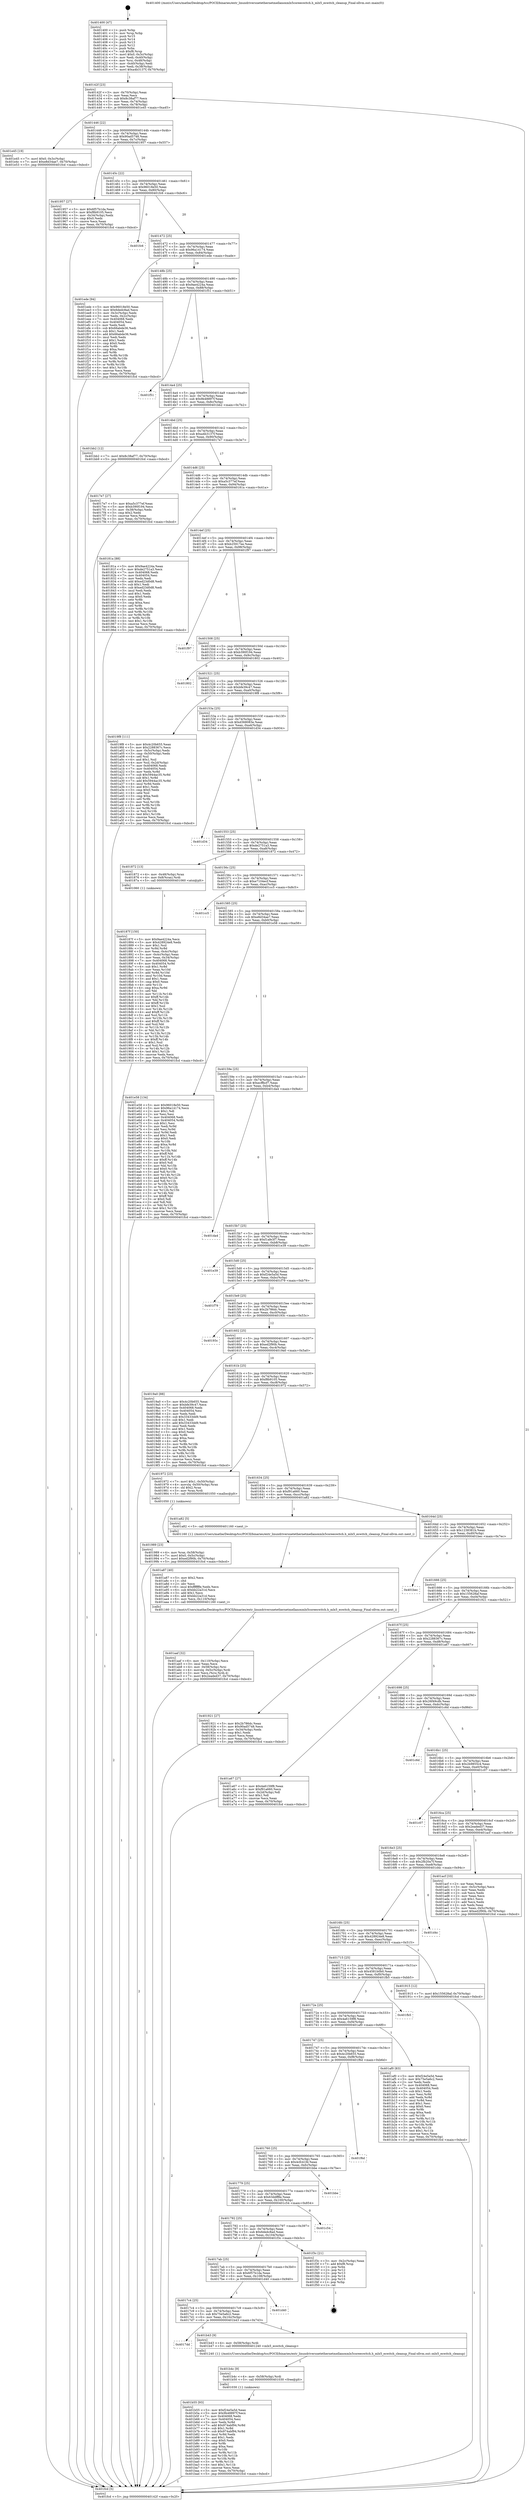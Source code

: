 digraph "0x401400" {
  label = "0x401400 (/mnt/c/Users/mathe/Desktop/tcc/POCII/binaries/extr_linuxdriversnetethernetmellanoxmlx5coreeswitch.h_mlx5_eswitch_cleanup_Final-ollvm.out::main(0))"
  labelloc = "t"
  node[shape=record]

  Entry [label="",width=0.3,height=0.3,shape=circle,fillcolor=black,style=filled]
  "0x40142f" [label="{
     0x40142f [23]\l
     | [instrs]\l
     &nbsp;&nbsp;0x40142f \<+3\>: mov -0x70(%rbp),%eax\l
     &nbsp;&nbsp;0x401432 \<+2\>: mov %eax,%ecx\l
     &nbsp;&nbsp;0x401434 \<+6\>: sub $0x8c38af77,%ecx\l
     &nbsp;&nbsp;0x40143a \<+3\>: mov %eax,-0x74(%rbp)\l
     &nbsp;&nbsp;0x40143d \<+3\>: mov %ecx,-0x78(%rbp)\l
     &nbsp;&nbsp;0x401440 \<+6\>: je 0000000000401e45 \<main+0xa45\>\l
  }"]
  "0x401e45" [label="{
     0x401e45 [19]\l
     | [instrs]\l
     &nbsp;&nbsp;0x401e45 \<+7\>: movl $0x0,-0x3c(%rbp)\l
     &nbsp;&nbsp;0x401e4c \<+7\>: movl $0xe8d34ae7,-0x70(%rbp)\l
     &nbsp;&nbsp;0x401e53 \<+5\>: jmp 0000000000401fcd \<main+0xbcd\>\l
  }"]
  "0x401446" [label="{
     0x401446 [22]\l
     | [instrs]\l
     &nbsp;&nbsp;0x401446 \<+5\>: jmp 000000000040144b \<main+0x4b\>\l
     &nbsp;&nbsp;0x40144b \<+3\>: mov -0x74(%rbp),%eax\l
     &nbsp;&nbsp;0x40144e \<+5\>: sub $0x90ad5748,%eax\l
     &nbsp;&nbsp;0x401453 \<+3\>: mov %eax,-0x7c(%rbp)\l
     &nbsp;&nbsp;0x401456 \<+6\>: je 0000000000401957 \<main+0x557\>\l
  }"]
  Exit [label="",width=0.3,height=0.3,shape=circle,fillcolor=black,style=filled,peripheries=2]
  "0x401957" [label="{
     0x401957 [27]\l
     | [instrs]\l
     &nbsp;&nbsp;0x401957 \<+5\>: mov $0x6f57b1da,%eax\l
     &nbsp;&nbsp;0x40195c \<+5\>: mov $0xf8b9105,%ecx\l
     &nbsp;&nbsp;0x401961 \<+3\>: mov -0x34(%rbp),%edx\l
     &nbsp;&nbsp;0x401964 \<+3\>: cmp $0x0,%edx\l
     &nbsp;&nbsp;0x401967 \<+3\>: cmove %ecx,%eax\l
     &nbsp;&nbsp;0x40196a \<+3\>: mov %eax,-0x70(%rbp)\l
     &nbsp;&nbsp;0x40196d \<+5\>: jmp 0000000000401fcd \<main+0xbcd\>\l
  }"]
  "0x40145c" [label="{
     0x40145c [22]\l
     | [instrs]\l
     &nbsp;&nbsp;0x40145c \<+5\>: jmp 0000000000401461 \<main+0x61\>\l
     &nbsp;&nbsp;0x401461 \<+3\>: mov -0x74(%rbp),%eax\l
     &nbsp;&nbsp;0x401464 \<+5\>: sub $0x96018e50,%eax\l
     &nbsp;&nbsp;0x401469 \<+3\>: mov %eax,-0x80(%rbp)\l
     &nbsp;&nbsp;0x40146c \<+6\>: je 0000000000401fc6 \<main+0xbc6\>\l
  }"]
  "0x401b55" [label="{
     0x401b55 [93]\l
     | [instrs]\l
     &nbsp;&nbsp;0x401b55 \<+5\>: mov $0xf24e5a5d,%eax\l
     &nbsp;&nbsp;0x401b5a \<+5\>: mov $0x9b48897f,%ecx\l
     &nbsp;&nbsp;0x401b5f \<+7\>: mov 0x404068,%edx\l
     &nbsp;&nbsp;0x401b66 \<+7\>: mov 0x404054,%esi\l
     &nbsp;&nbsp;0x401b6d \<+3\>: mov %edx,%r8d\l
     &nbsp;&nbsp;0x401b70 \<+7\>: add $0x974abf94,%r8d\l
     &nbsp;&nbsp;0x401b77 \<+4\>: sub $0x1,%r8d\l
     &nbsp;&nbsp;0x401b7b \<+7\>: sub $0x974abf94,%r8d\l
     &nbsp;&nbsp;0x401b82 \<+4\>: imul %r8d,%edx\l
     &nbsp;&nbsp;0x401b86 \<+3\>: and $0x1,%edx\l
     &nbsp;&nbsp;0x401b89 \<+3\>: cmp $0x0,%edx\l
     &nbsp;&nbsp;0x401b8c \<+4\>: sete %r9b\l
     &nbsp;&nbsp;0x401b90 \<+3\>: cmp $0xa,%esi\l
     &nbsp;&nbsp;0x401b93 \<+4\>: setl %r10b\l
     &nbsp;&nbsp;0x401b97 \<+3\>: mov %r9b,%r11b\l
     &nbsp;&nbsp;0x401b9a \<+3\>: and %r10b,%r11b\l
     &nbsp;&nbsp;0x401b9d \<+3\>: xor %r10b,%r9b\l
     &nbsp;&nbsp;0x401ba0 \<+3\>: or %r9b,%r11b\l
     &nbsp;&nbsp;0x401ba3 \<+4\>: test $0x1,%r11b\l
     &nbsp;&nbsp;0x401ba7 \<+3\>: cmovne %ecx,%eax\l
     &nbsp;&nbsp;0x401baa \<+3\>: mov %eax,-0x70(%rbp)\l
     &nbsp;&nbsp;0x401bad \<+5\>: jmp 0000000000401fcd \<main+0xbcd\>\l
  }"]
  "0x401fc6" [label="{
     0x401fc6\l
  }", style=dashed]
  "0x401472" [label="{
     0x401472 [25]\l
     | [instrs]\l
     &nbsp;&nbsp;0x401472 \<+5\>: jmp 0000000000401477 \<main+0x77\>\l
     &nbsp;&nbsp;0x401477 \<+3\>: mov -0x74(%rbp),%eax\l
     &nbsp;&nbsp;0x40147a \<+5\>: sub $0x96a14174,%eax\l
     &nbsp;&nbsp;0x40147f \<+6\>: mov %eax,-0x84(%rbp)\l
     &nbsp;&nbsp;0x401485 \<+6\>: je 0000000000401ede \<main+0xade\>\l
  }"]
  "0x401b4c" [label="{
     0x401b4c [9]\l
     | [instrs]\l
     &nbsp;&nbsp;0x401b4c \<+4\>: mov -0x58(%rbp),%rdi\l
     &nbsp;&nbsp;0x401b50 \<+5\>: call 0000000000401030 \<free@plt\>\l
     | [calls]\l
     &nbsp;&nbsp;0x401030 \{1\} (unknown)\l
  }"]
  "0x401ede" [label="{
     0x401ede [94]\l
     | [instrs]\l
     &nbsp;&nbsp;0x401ede \<+5\>: mov $0x96018e50,%eax\l
     &nbsp;&nbsp;0x401ee3 \<+5\>: mov $0x6dedc8ad,%ecx\l
     &nbsp;&nbsp;0x401ee8 \<+3\>: mov -0x3c(%rbp),%edx\l
     &nbsp;&nbsp;0x401eeb \<+3\>: mov %edx,-0x2c(%rbp)\l
     &nbsp;&nbsp;0x401eee \<+7\>: mov 0x404068,%edx\l
     &nbsp;&nbsp;0x401ef5 \<+7\>: mov 0x404054,%esi\l
     &nbsp;&nbsp;0x401efc \<+2\>: mov %edx,%edi\l
     &nbsp;&nbsp;0x401efe \<+6\>: sub $0x66abde36,%edi\l
     &nbsp;&nbsp;0x401f04 \<+3\>: sub $0x1,%edi\l
     &nbsp;&nbsp;0x401f07 \<+6\>: add $0x66abde36,%edi\l
     &nbsp;&nbsp;0x401f0d \<+3\>: imul %edi,%edx\l
     &nbsp;&nbsp;0x401f10 \<+3\>: and $0x1,%edx\l
     &nbsp;&nbsp;0x401f13 \<+3\>: cmp $0x0,%edx\l
     &nbsp;&nbsp;0x401f16 \<+4\>: sete %r8b\l
     &nbsp;&nbsp;0x401f1a \<+3\>: cmp $0xa,%esi\l
     &nbsp;&nbsp;0x401f1d \<+4\>: setl %r9b\l
     &nbsp;&nbsp;0x401f21 \<+3\>: mov %r8b,%r10b\l
     &nbsp;&nbsp;0x401f24 \<+3\>: and %r9b,%r10b\l
     &nbsp;&nbsp;0x401f27 \<+3\>: xor %r9b,%r8b\l
     &nbsp;&nbsp;0x401f2a \<+3\>: or %r8b,%r10b\l
     &nbsp;&nbsp;0x401f2d \<+4\>: test $0x1,%r10b\l
     &nbsp;&nbsp;0x401f31 \<+3\>: cmovne %ecx,%eax\l
     &nbsp;&nbsp;0x401f34 \<+3\>: mov %eax,-0x70(%rbp)\l
     &nbsp;&nbsp;0x401f37 \<+5\>: jmp 0000000000401fcd \<main+0xbcd\>\l
  }"]
  "0x40148b" [label="{
     0x40148b [25]\l
     | [instrs]\l
     &nbsp;&nbsp;0x40148b \<+5\>: jmp 0000000000401490 \<main+0x90\>\l
     &nbsp;&nbsp;0x401490 \<+3\>: mov -0x74(%rbp),%eax\l
     &nbsp;&nbsp;0x401493 \<+5\>: sub $0x9ae4224a,%eax\l
     &nbsp;&nbsp;0x401498 \<+6\>: mov %eax,-0x88(%rbp)\l
     &nbsp;&nbsp;0x40149e \<+6\>: je 0000000000401f51 \<main+0xb51\>\l
  }"]
  "0x4017dd" [label="{
     0x4017dd\l
  }", style=dashed]
  "0x401f51" [label="{
     0x401f51\l
  }", style=dashed]
  "0x4014a4" [label="{
     0x4014a4 [25]\l
     | [instrs]\l
     &nbsp;&nbsp;0x4014a4 \<+5\>: jmp 00000000004014a9 \<main+0xa9\>\l
     &nbsp;&nbsp;0x4014a9 \<+3\>: mov -0x74(%rbp),%eax\l
     &nbsp;&nbsp;0x4014ac \<+5\>: sub $0x9b48897f,%eax\l
     &nbsp;&nbsp;0x4014b1 \<+6\>: mov %eax,-0x8c(%rbp)\l
     &nbsp;&nbsp;0x4014b7 \<+6\>: je 0000000000401bb2 \<main+0x7b2\>\l
  }"]
  "0x401b43" [label="{
     0x401b43 [9]\l
     | [instrs]\l
     &nbsp;&nbsp;0x401b43 \<+4\>: mov -0x58(%rbp),%rdi\l
     &nbsp;&nbsp;0x401b47 \<+5\>: call 0000000000401240 \<mlx5_eswitch_cleanup\>\l
     | [calls]\l
     &nbsp;&nbsp;0x401240 \{1\} (/mnt/c/Users/mathe/Desktop/tcc/POCII/binaries/extr_linuxdriversnetethernetmellanoxmlx5coreeswitch.h_mlx5_eswitch_cleanup_Final-ollvm.out::mlx5_eswitch_cleanup)\l
  }"]
  "0x401bb2" [label="{
     0x401bb2 [12]\l
     | [instrs]\l
     &nbsp;&nbsp;0x401bb2 \<+7\>: movl $0x8c38af77,-0x70(%rbp)\l
     &nbsp;&nbsp;0x401bb9 \<+5\>: jmp 0000000000401fcd \<main+0xbcd\>\l
  }"]
  "0x4014bd" [label="{
     0x4014bd [25]\l
     | [instrs]\l
     &nbsp;&nbsp;0x4014bd \<+5\>: jmp 00000000004014c2 \<main+0xc2\>\l
     &nbsp;&nbsp;0x4014c2 \<+3\>: mov -0x74(%rbp),%eax\l
     &nbsp;&nbsp;0x4014c5 \<+5\>: sub $0xa4b3137f,%eax\l
     &nbsp;&nbsp;0x4014ca \<+6\>: mov %eax,-0x90(%rbp)\l
     &nbsp;&nbsp;0x4014d0 \<+6\>: je 00000000004017e7 \<main+0x3e7\>\l
  }"]
  "0x4017c4" [label="{
     0x4017c4 [25]\l
     | [instrs]\l
     &nbsp;&nbsp;0x4017c4 \<+5\>: jmp 00000000004017c9 \<main+0x3c9\>\l
     &nbsp;&nbsp;0x4017c9 \<+3\>: mov -0x74(%rbp),%eax\l
     &nbsp;&nbsp;0x4017cc \<+5\>: sub $0x75e5a6c2,%eax\l
     &nbsp;&nbsp;0x4017d1 \<+6\>: mov %eax,-0x10c(%rbp)\l
     &nbsp;&nbsp;0x4017d7 \<+6\>: je 0000000000401b43 \<main+0x743\>\l
  }"]
  "0x4017e7" [label="{
     0x4017e7 [27]\l
     | [instrs]\l
     &nbsp;&nbsp;0x4017e7 \<+5\>: mov $0xa5c377ef,%eax\l
     &nbsp;&nbsp;0x4017ec \<+5\>: mov $0xb390f194,%ecx\l
     &nbsp;&nbsp;0x4017f1 \<+3\>: mov -0x38(%rbp),%edx\l
     &nbsp;&nbsp;0x4017f4 \<+3\>: cmp $0x2,%edx\l
     &nbsp;&nbsp;0x4017f7 \<+3\>: cmovne %ecx,%eax\l
     &nbsp;&nbsp;0x4017fa \<+3\>: mov %eax,-0x70(%rbp)\l
     &nbsp;&nbsp;0x4017fd \<+5\>: jmp 0000000000401fcd \<main+0xbcd\>\l
  }"]
  "0x4014d6" [label="{
     0x4014d6 [25]\l
     | [instrs]\l
     &nbsp;&nbsp;0x4014d6 \<+5\>: jmp 00000000004014db \<main+0xdb\>\l
     &nbsp;&nbsp;0x4014db \<+3\>: mov -0x74(%rbp),%eax\l
     &nbsp;&nbsp;0x4014de \<+5\>: sub $0xa5c377ef,%eax\l
     &nbsp;&nbsp;0x4014e3 \<+6\>: mov %eax,-0x94(%rbp)\l
     &nbsp;&nbsp;0x4014e9 \<+6\>: je 000000000040181a \<main+0x41a\>\l
  }"]
  "0x401fcd" [label="{
     0x401fcd [5]\l
     | [instrs]\l
     &nbsp;&nbsp;0x401fcd \<+5\>: jmp 000000000040142f \<main+0x2f\>\l
  }"]
  "0x401400" [label="{
     0x401400 [47]\l
     | [instrs]\l
     &nbsp;&nbsp;0x401400 \<+1\>: push %rbp\l
     &nbsp;&nbsp;0x401401 \<+3\>: mov %rsp,%rbp\l
     &nbsp;&nbsp;0x401404 \<+2\>: push %r15\l
     &nbsp;&nbsp;0x401406 \<+2\>: push %r14\l
     &nbsp;&nbsp;0x401408 \<+2\>: push %r13\l
     &nbsp;&nbsp;0x40140a \<+2\>: push %r12\l
     &nbsp;&nbsp;0x40140c \<+1\>: push %rbx\l
     &nbsp;&nbsp;0x40140d \<+7\>: sub $0xf8,%rsp\l
     &nbsp;&nbsp;0x401414 \<+7\>: movl $0x0,-0x3c(%rbp)\l
     &nbsp;&nbsp;0x40141b \<+3\>: mov %edi,-0x40(%rbp)\l
     &nbsp;&nbsp;0x40141e \<+4\>: mov %rsi,-0x48(%rbp)\l
     &nbsp;&nbsp;0x401422 \<+3\>: mov -0x40(%rbp),%edi\l
     &nbsp;&nbsp;0x401425 \<+3\>: mov %edi,-0x38(%rbp)\l
     &nbsp;&nbsp;0x401428 \<+7\>: movl $0xa4b3137f,-0x70(%rbp)\l
  }"]
  "0x401d40" [label="{
     0x401d40\l
  }", style=dashed]
  "0x40181a" [label="{
     0x40181a [88]\l
     | [instrs]\l
     &nbsp;&nbsp;0x40181a \<+5\>: mov $0x9ae4224a,%eax\l
     &nbsp;&nbsp;0x40181f \<+5\>: mov $0xde2751a3,%ecx\l
     &nbsp;&nbsp;0x401824 \<+7\>: mov 0x404068,%edx\l
     &nbsp;&nbsp;0x40182b \<+7\>: mov 0x404054,%esi\l
     &nbsp;&nbsp;0x401832 \<+2\>: mov %edx,%edi\l
     &nbsp;&nbsp;0x401834 \<+6\>: add $0xed23d0d8,%edi\l
     &nbsp;&nbsp;0x40183a \<+3\>: sub $0x1,%edi\l
     &nbsp;&nbsp;0x40183d \<+6\>: sub $0xed23d0d8,%edi\l
     &nbsp;&nbsp;0x401843 \<+3\>: imul %edi,%edx\l
     &nbsp;&nbsp;0x401846 \<+3\>: and $0x1,%edx\l
     &nbsp;&nbsp;0x401849 \<+3\>: cmp $0x0,%edx\l
     &nbsp;&nbsp;0x40184c \<+4\>: sete %r8b\l
     &nbsp;&nbsp;0x401850 \<+3\>: cmp $0xa,%esi\l
     &nbsp;&nbsp;0x401853 \<+4\>: setl %r9b\l
     &nbsp;&nbsp;0x401857 \<+3\>: mov %r8b,%r10b\l
     &nbsp;&nbsp;0x40185a \<+3\>: and %r9b,%r10b\l
     &nbsp;&nbsp;0x40185d \<+3\>: xor %r9b,%r8b\l
     &nbsp;&nbsp;0x401860 \<+3\>: or %r8b,%r10b\l
     &nbsp;&nbsp;0x401863 \<+4\>: test $0x1,%r10b\l
     &nbsp;&nbsp;0x401867 \<+3\>: cmovne %ecx,%eax\l
     &nbsp;&nbsp;0x40186a \<+3\>: mov %eax,-0x70(%rbp)\l
     &nbsp;&nbsp;0x40186d \<+5\>: jmp 0000000000401fcd \<main+0xbcd\>\l
  }"]
  "0x4014ef" [label="{
     0x4014ef [25]\l
     | [instrs]\l
     &nbsp;&nbsp;0x4014ef \<+5\>: jmp 00000000004014f4 \<main+0xf4\>\l
     &nbsp;&nbsp;0x4014f4 \<+3\>: mov -0x74(%rbp),%eax\l
     &nbsp;&nbsp;0x4014f7 \<+5\>: sub $0xb25917ee,%eax\l
     &nbsp;&nbsp;0x4014fc \<+6\>: mov %eax,-0x98(%rbp)\l
     &nbsp;&nbsp;0x401502 \<+6\>: je 0000000000401f97 \<main+0xb97\>\l
  }"]
  "0x4017ab" [label="{
     0x4017ab [25]\l
     | [instrs]\l
     &nbsp;&nbsp;0x4017ab \<+5\>: jmp 00000000004017b0 \<main+0x3b0\>\l
     &nbsp;&nbsp;0x4017b0 \<+3\>: mov -0x74(%rbp),%eax\l
     &nbsp;&nbsp;0x4017b3 \<+5\>: sub $0x6f57b1da,%eax\l
     &nbsp;&nbsp;0x4017b8 \<+6\>: mov %eax,-0x108(%rbp)\l
     &nbsp;&nbsp;0x4017be \<+6\>: je 0000000000401d40 \<main+0x940\>\l
  }"]
  "0x401f97" [label="{
     0x401f97\l
  }", style=dashed]
  "0x401508" [label="{
     0x401508 [25]\l
     | [instrs]\l
     &nbsp;&nbsp;0x401508 \<+5\>: jmp 000000000040150d \<main+0x10d\>\l
     &nbsp;&nbsp;0x40150d \<+3\>: mov -0x74(%rbp),%eax\l
     &nbsp;&nbsp;0x401510 \<+5\>: sub $0xb390f194,%eax\l
     &nbsp;&nbsp;0x401515 \<+6\>: mov %eax,-0x9c(%rbp)\l
     &nbsp;&nbsp;0x40151b \<+6\>: je 0000000000401802 \<main+0x402\>\l
  }"]
  "0x401f3c" [label="{
     0x401f3c [21]\l
     | [instrs]\l
     &nbsp;&nbsp;0x401f3c \<+3\>: mov -0x2c(%rbp),%eax\l
     &nbsp;&nbsp;0x401f3f \<+7\>: add $0xf8,%rsp\l
     &nbsp;&nbsp;0x401f46 \<+1\>: pop %rbx\l
     &nbsp;&nbsp;0x401f47 \<+2\>: pop %r12\l
     &nbsp;&nbsp;0x401f49 \<+2\>: pop %r13\l
     &nbsp;&nbsp;0x401f4b \<+2\>: pop %r14\l
     &nbsp;&nbsp;0x401f4d \<+2\>: pop %r15\l
     &nbsp;&nbsp;0x401f4f \<+1\>: pop %rbp\l
     &nbsp;&nbsp;0x401f50 \<+1\>: ret\l
  }"]
  "0x401802" [label="{
     0x401802\l
  }", style=dashed]
  "0x401521" [label="{
     0x401521 [25]\l
     | [instrs]\l
     &nbsp;&nbsp;0x401521 \<+5\>: jmp 0000000000401526 \<main+0x126\>\l
     &nbsp;&nbsp;0x401526 \<+3\>: mov -0x74(%rbp),%eax\l
     &nbsp;&nbsp;0x401529 \<+5\>: sub $0xbfe39c47,%eax\l
     &nbsp;&nbsp;0x40152e \<+6\>: mov %eax,-0xa0(%rbp)\l
     &nbsp;&nbsp;0x401534 \<+6\>: je 00000000004019f8 \<main+0x5f8\>\l
  }"]
  "0x401792" [label="{
     0x401792 [25]\l
     | [instrs]\l
     &nbsp;&nbsp;0x401792 \<+5\>: jmp 0000000000401797 \<main+0x397\>\l
     &nbsp;&nbsp;0x401797 \<+3\>: mov -0x74(%rbp),%eax\l
     &nbsp;&nbsp;0x40179a \<+5\>: sub $0x6dedc8ad,%eax\l
     &nbsp;&nbsp;0x40179f \<+6\>: mov %eax,-0x104(%rbp)\l
     &nbsp;&nbsp;0x4017a5 \<+6\>: je 0000000000401f3c \<main+0xb3c\>\l
  }"]
  "0x4019f8" [label="{
     0x4019f8 [111]\l
     | [instrs]\l
     &nbsp;&nbsp;0x4019f8 \<+5\>: mov $0x4c20b655,%eax\l
     &nbsp;&nbsp;0x4019fd \<+5\>: mov $0x2288367c,%ecx\l
     &nbsp;&nbsp;0x401a02 \<+3\>: mov -0x5c(%rbp),%edx\l
     &nbsp;&nbsp;0x401a05 \<+3\>: cmp -0x50(%rbp),%edx\l
     &nbsp;&nbsp;0x401a08 \<+4\>: setl %sil\l
     &nbsp;&nbsp;0x401a0c \<+4\>: and $0x1,%sil\l
     &nbsp;&nbsp;0x401a10 \<+4\>: mov %sil,-0x2d(%rbp)\l
     &nbsp;&nbsp;0x401a14 \<+7\>: mov 0x404068,%edx\l
     &nbsp;&nbsp;0x401a1b \<+7\>: mov 0x404054,%edi\l
     &nbsp;&nbsp;0x401a22 \<+3\>: mov %edx,%r8d\l
     &nbsp;&nbsp;0x401a25 \<+7\>: sub $0x5944ac35,%r8d\l
     &nbsp;&nbsp;0x401a2c \<+4\>: sub $0x1,%r8d\l
     &nbsp;&nbsp;0x401a30 \<+7\>: add $0x5944ac35,%r8d\l
     &nbsp;&nbsp;0x401a37 \<+4\>: imul %r8d,%edx\l
     &nbsp;&nbsp;0x401a3b \<+3\>: and $0x1,%edx\l
     &nbsp;&nbsp;0x401a3e \<+3\>: cmp $0x0,%edx\l
     &nbsp;&nbsp;0x401a41 \<+4\>: sete %sil\l
     &nbsp;&nbsp;0x401a45 \<+3\>: cmp $0xa,%edi\l
     &nbsp;&nbsp;0x401a48 \<+4\>: setl %r9b\l
     &nbsp;&nbsp;0x401a4c \<+3\>: mov %sil,%r10b\l
     &nbsp;&nbsp;0x401a4f \<+3\>: and %r9b,%r10b\l
     &nbsp;&nbsp;0x401a52 \<+3\>: xor %r9b,%sil\l
     &nbsp;&nbsp;0x401a55 \<+3\>: or %sil,%r10b\l
     &nbsp;&nbsp;0x401a58 \<+4\>: test $0x1,%r10b\l
     &nbsp;&nbsp;0x401a5c \<+3\>: cmovne %ecx,%eax\l
     &nbsp;&nbsp;0x401a5f \<+3\>: mov %eax,-0x70(%rbp)\l
     &nbsp;&nbsp;0x401a62 \<+5\>: jmp 0000000000401fcd \<main+0xbcd\>\l
  }"]
  "0x40153a" [label="{
     0x40153a [25]\l
     | [instrs]\l
     &nbsp;&nbsp;0x40153a \<+5\>: jmp 000000000040153f \<main+0x13f\>\l
     &nbsp;&nbsp;0x40153f \<+3\>: mov -0x74(%rbp),%eax\l
     &nbsp;&nbsp;0x401542 \<+5\>: sub $0xd368083e,%eax\l
     &nbsp;&nbsp;0x401547 \<+6\>: mov %eax,-0xa4(%rbp)\l
     &nbsp;&nbsp;0x40154d \<+6\>: je 0000000000401d34 \<main+0x934\>\l
  }"]
  "0x401c54" [label="{
     0x401c54\l
  }", style=dashed]
  "0x401d34" [label="{
     0x401d34\l
  }", style=dashed]
  "0x401553" [label="{
     0x401553 [25]\l
     | [instrs]\l
     &nbsp;&nbsp;0x401553 \<+5\>: jmp 0000000000401558 \<main+0x158\>\l
     &nbsp;&nbsp;0x401558 \<+3\>: mov -0x74(%rbp),%eax\l
     &nbsp;&nbsp;0x40155b \<+5\>: sub $0xde2751a3,%eax\l
     &nbsp;&nbsp;0x401560 \<+6\>: mov %eax,-0xa8(%rbp)\l
     &nbsp;&nbsp;0x401566 \<+6\>: je 0000000000401872 \<main+0x472\>\l
  }"]
  "0x401779" [label="{
     0x401779 [25]\l
     | [instrs]\l
     &nbsp;&nbsp;0x401779 \<+5\>: jmp 000000000040177e \<main+0x37e\>\l
     &nbsp;&nbsp;0x40177e \<+3\>: mov -0x74(%rbp),%eax\l
     &nbsp;&nbsp;0x401781 \<+5\>: sub $0x63ddff8e,%eax\l
     &nbsp;&nbsp;0x401786 \<+6\>: mov %eax,-0x100(%rbp)\l
     &nbsp;&nbsp;0x40178c \<+6\>: je 0000000000401c54 \<main+0x854\>\l
  }"]
  "0x401872" [label="{
     0x401872 [13]\l
     | [instrs]\l
     &nbsp;&nbsp;0x401872 \<+4\>: mov -0x48(%rbp),%rax\l
     &nbsp;&nbsp;0x401876 \<+4\>: mov 0x8(%rax),%rdi\l
     &nbsp;&nbsp;0x40187a \<+5\>: call 0000000000401060 \<atoi@plt\>\l
     | [calls]\l
     &nbsp;&nbsp;0x401060 \{1\} (unknown)\l
  }"]
  "0x40156c" [label="{
     0x40156c [25]\l
     | [instrs]\l
     &nbsp;&nbsp;0x40156c \<+5\>: jmp 0000000000401571 \<main+0x171\>\l
     &nbsp;&nbsp;0x401571 \<+3\>: mov -0x74(%rbp),%eax\l
     &nbsp;&nbsp;0x401574 \<+5\>: sub $0xe7104ecf,%eax\l
     &nbsp;&nbsp;0x401579 \<+6\>: mov %eax,-0xac(%rbp)\l
     &nbsp;&nbsp;0x40157f \<+6\>: je 0000000000401cc5 \<main+0x8c5\>\l
  }"]
  "0x40187f" [label="{
     0x40187f [150]\l
     | [instrs]\l
     &nbsp;&nbsp;0x40187f \<+5\>: mov $0x9ae4224a,%ecx\l
     &nbsp;&nbsp;0x401884 \<+5\>: mov $0x428924e8,%edx\l
     &nbsp;&nbsp;0x401889 \<+3\>: mov $0x1,%sil\l
     &nbsp;&nbsp;0x40188c \<+3\>: xor %r8d,%r8d\l
     &nbsp;&nbsp;0x40188f \<+3\>: mov %eax,-0x4c(%rbp)\l
     &nbsp;&nbsp;0x401892 \<+3\>: mov -0x4c(%rbp),%eax\l
     &nbsp;&nbsp;0x401895 \<+3\>: mov %eax,-0x34(%rbp)\l
     &nbsp;&nbsp;0x401898 \<+7\>: mov 0x404068,%eax\l
     &nbsp;&nbsp;0x40189f \<+8\>: mov 0x404054,%r9d\l
     &nbsp;&nbsp;0x4018a7 \<+4\>: sub $0x1,%r8d\l
     &nbsp;&nbsp;0x4018ab \<+3\>: mov %eax,%r10d\l
     &nbsp;&nbsp;0x4018ae \<+3\>: add %r8d,%r10d\l
     &nbsp;&nbsp;0x4018b1 \<+4\>: imul %r10d,%eax\l
     &nbsp;&nbsp;0x4018b5 \<+3\>: and $0x1,%eax\l
     &nbsp;&nbsp;0x4018b8 \<+3\>: cmp $0x0,%eax\l
     &nbsp;&nbsp;0x4018bb \<+4\>: sete %r11b\l
     &nbsp;&nbsp;0x4018bf \<+4\>: cmp $0xa,%r9d\l
     &nbsp;&nbsp;0x4018c3 \<+3\>: setl %bl\l
     &nbsp;&nbsp;0x4018c6 \<+3\>: mov %r11b,%r14b\l
     &nbsp;&nbsp;0x4018c9 \<+4\>: xor $0xff,%r14b\l
     &nbsp;&nbsp;0x4018cd \<+3\>: mov %bl,%r15b\l
     &nbsp;&nbsp;0x4018d0 \<+4\>: xor $0xff,%r15b\l
     &nbsp;&nbsp;0x4018d4 \<+4\>: xor $0x1,%sil\l
     &nbsp;&nbsp;0x4018d8 \<+3\>: mov %r14b,%r12b\l
     &nbsp;&nbsp;0x4018db \<+4\>: and $0xff,%r12b\l
     &nbsp;&nbsp;0x4018df \<+3\>: and %sil,%r11b\l
     &nbsp;&nbsp;0x4018e2 \<+3\>: mov %r15b,%r13b\l
     &nbsp;&nbsp;0x4018e5 \<+4\>: and $0xff,%r13b\l
     &nbsp;&nbsp;0x4018e9 \<+3\>: and %sil,%bl\l
     &nbsp;&nbsp;0x4018ec \<+3\>: or %r11b,%r12b\l
     &nbsp;&nbsp;0x4018ef \<+3\>: or %bl,%r13b\l
     &nbsp;&nbsp;0x4018f2 \<+3\>: xor %r13b,%r12b\l
     &nbsp;&nbsp;0x4018f5 \<+3\>: or %r15b,%r14b\l
     &nbsp;&nbsp;0x4018f8 \<+4\>: xor $0xff,%r14b\l
     &nbsp;&nbsp;0x4018fc \<+4\>: or $0x1,%sil\l
     &nbsp;&nbsp;0x401900 \<+3\>: and %sil,%r14b\l
     &nbsp;&nbsp;0x401903 \<+3\>: or %r14b,%r12b\l
     &nbsp;&nbsp;0x401906 \<+4\>: test $0x1,%r12b\l
     &nbsp;&nbsp;0x40190a \<+3\>: cmovne %edx,%ecx\l
     &nbsp;&nbsp;0x40190d \<+3\>: mov %ecx,-0x70(%rbp)\l
     &nbsp;&nbsp;0x401910 \<+5\>: jmp 0000000000401fcd \<main+0xbcd\>\l
  }"]
  "0x401bbe" [label="{
     0x401bbe\l
  }", style=dashed]
  "0x401cc5" [label="{
     0x401cc5\l
  }", style=dashed]
  "0x401585" [label="{
     0x401585 [25]\l
     | [instrs]\l
     &nbsp;&nbsp;0x401585 \<+5\>: jmp 000000000040158a \<main+0x18a\>\l
     &nbsp;&nbsp;0x40158a \<+3\>: mov -0x74(%rbp),%eax\l
     &nbsp;&nbsp;0x40158d \<+5\>: sub $0xe8d34ae7,%eax\l
     &nbsp;&nbsp;0x401592 \<+6\>: mov %eax,-0xb0(%rbp)\l
     &nbsp;&nbsp;0x401598 \<+6\>: je 0000000000401e58 \<main+0xa58\>\l
  }"]
  "0x401760" [label="{
     0x401760 [25]\l
     | [instrs]\l
     &nbsp;&nbsp;0x401760 \<+5\>: jmp 0000000000401765 \<main+0x365\>\l
     &nbsp;&nbsp;0x401765 \<+3\>: mov -0x74(%rbp),%eax\l
     &nbsp;&nbsp;0x401768 \<+5\>: sub $0x4cfc41fd,%eax\l
     &nbsp;&nbsp;0x40176d \<+6\>: mov %eax,-0xfc(%rbp)\l
     &nbsp;&nbsp;0x401773 \<+6\>: je 0000000000401bbe \<main+0x7be\>\l
  }"]
  "0x401e58" [label="{
     0x401e58 [134]\l
     | [instrs]\l
     &nbsp;&nbsp;0x401e58 \<+5\>: mov $0x96018e50,%eax\l
     &nbsp;&nbsp;0x401e5d \<+5\>: mov $0x96a14174,%ecx\l
     &nbsp;&nbsp;0x401e62 \<+2\>: mov $0x1,%dl\l
     &nbsp;&nbsp;0x401e64 \<+2\>: xor %esi,%esi\l
     &nbsp;&nbsp;0x401e66 \<+7\>: mov 0x404068,%edi\l
     &nbsp;&nbsp;0x401e6d \<+8\>: mov 0x404054,%r8d\l
     &nbsp;&nbsp;0x401e75 \<+3\>: sub $0x1,%esi\l
     &nbsp;&nbsp;0x401e78 \<+3\>: mov %edi,%r9d\l
     &nbsp;&nbsp;0x401e7b \<+3\>: add %esi,%r9d\l
     &nbsp;&nbsp;0x401e7e \<+4\>: imul %r9d,%edi\l
     &nbsp;&nbsp;0x401e82 \<+3\>: and $0x1,%edi\l
     &nbsp;&nbsp;0x401e85 \<+3\>: cmp $0x0,%edi\l
     &nbsp;&nbsp;0x401e88 \<+4\>: sete %r10b\l
     &nbsp;&nbsp;0x401e8c \<+4\>: cmp $0xa,%r8d\l
     &nbsp;&nbsp;0x401e90 \<+4\>: setl %r11b\l
     &nbsp;&nbsp;0x401e94 \<+3\>: mov %r10b,%bl\l
     &nbsp;&nbsp;0x401e97 \<+3\>: xor $0xff,%bl\l
     &nbsp;&nbsp;0x401e9a \<+3\>: mov %r11b,%r14b\l
     &nbsp;&nbsp;0x401e9d \<+4\>: xor $0xff,%r14b\l
     &nbsp;&nbsp;0x401ea1 \<+3\>: xor $0x0,%dl\l
     &nbsp;&nbsp;0x401ea4 \<+3\>: mov %bl,%r15b\l
     &nbsp;&nbsp;0x401ea7 \<+4\>: and $0x0,%r15b\l
     &nbsp;&nbsp;0x401eab \<+3\>: and %dl,%r10b\l
     &nbsp;&nbsp;0x401eae \<+3\>: mov %r14b,%r12b\l
     &nbsp;&nbsp;0x401eb1 \<+4\>: and $0x0,%r12b\l
     &nbsp;&nbsp;0x401eb5 \<+3\>: and %dl,%r11b\l
     &nbsp;&nbsp;0x401eb8 \<+3\>: or %r10b,%r15b\l
     &nbsp;&nbsp;0x401ebb \<+3\>: or %r11b,%r12b\l
     &nbsp;&nbsp;0x401ebe \<+3\>: xor %r12b,%r15b\l
     &nbsp;&nbsp;0x401ec1 \<+3\>: or %r14b,%bl\l
     &nbsp;&nbsp;0x401ec4 \<+3\>: xor $0xff,%bl\l
     &nbsp;&nbsp;0x401ec7 \<+3\>: or $0x0,%dl\l
     &nbsp;&nbsp;0x401eca \<+2\>: and %dl,%bl\l
     &nbsp;&nbsp;0x401ecc \<+3\>: or %bl,%r15b\l
     &nbsp;&nbsp;0x401ecf \<+4\>: test $0x1,%r15b\l
     &nbsp;&nbsp;0x401ed3 \<+3\>: cmovne %ecx,%eax\l
     &nbsp;&nbsp;0x401ed6 \<+3\>: mov %eax,-0x70(%rbp)\l
     &nbsp;&nbsp;0x401ed9 \<+5\>: jmp 0000000000401fcd \<main+0xbcd\>\l
  }"]
  "0x40159e" [label="{
     0x40159e [25]\l
     | [instrs]\l
     &nbsp;&nbsp;0x40159e \<+5\>: jmp 00000000004015a3 \<main+0x1a3\>\l
     &nbsp;&nbsp;0x4015a3 \<+3\>: mov -0x74(%rbp),%eax\l
     &nbsp;&nbsp;0x4015a6 \<+5\>: sub $0xecffbcf7,%eax\l
     &nbsp;&nbsp;0x4015ab \<+6\>: mov %eax,-0xb4(%rbp)\l
     &nbsp;&nbsp;0x4015b1 \<+6\>: je 0000000000401da4 \<main+0x9a4\>\l
  }"]
  "0x401f6d" [label="{
     0x401f6d\l
  }", style=dashed]
  "0x401da4" [label="{
     0x401da4\l
  }", style=dashed]
  "0x4015b7" [label="{
     0x4015b7 [25]\l
     | [instrs]\l
     &nbsp;&nbsp;0x4015b7 \<+5\>: jmp 00000000004015bc \<main+0x1bc\>\l
     &nbsp;&nbsp;0x4015bc \<+3\>: mov -0x74(%rbp),%eax\l
     &nbsp;&nbsp;0x4015bf \<+5\>: sub $0xf1afe3f7,%eax\l
     &nbsp;&nbsp;0x4015c4 \<+6\>: mov %eax,-0xb8(%rbp)\l
     &nbsp;&nbsp;0x4015ca \<+6\>: je 0000000000401e39 \<main+0xa39\>\l
  }"]
  "0x401747" [label="{
     0x401747 [25]\l
     | [instrs]\l
     &nbsp;&nbsp;0x401747 \<+5\>: jmp 000000000040174c \<main+0x34c\>\l
     &nbsp;&nbsp;0x40174c \<+3\>: mov -0x74(%rbp),%eax\l
     &nbsp;&nbsp;0x40174f \<+5\>: sub $0x4c20b655,%eax\l
     &nbsp;&nbsp;0x401754 \<+6\>: mov %eax,-0xf8(%rbp)\l
     &nbsp;&nbsp;0x40175a \<+6\>: je 0000000000401f6d \<main+0xb6d\>\l
  }"]
  "0x401e39" [label="{
     0x401e39\l
  }", style=dashed]
  "0x4015d0" [label="{
     0x4015d0 [25]\l
     | [instrs]\l
     &nbsp;&nbsp;0x4015d0 \<+5\>: jmp 00000000004015d5 \<main+0x1d5\>\l
     &nbsp;&nbsp;0x4015d5 \<+3\>: mov -0x74(%rbp),%eax\l
     &nbsp;&nbsp;0x4015d8 \<+5\>: sub $0xf24e5a5d,%eax\l
     &nbsp;&nbsp;0x4015dd \<+6\>: mov %eax,-0xbc(%rbp)\l
     &nbsp;&nbsp;0x4015e3 \<+6\>: je 0000000000401f79 \<main+0xb79\>\l
  }"]
  "0x401af0" [label="{
     0x401af0 [83]\l
     | [instrs]\l
     &nbsp;&nbsp;0x401af0 \<+5\>: mov $0xf24e5a5d,%eax\l
     &nbsp;&nbsp;0x401af5 \<+5\>: mov $0x75e5a6c2,%ecx\l
     &nbsp;&nbsp;0x401afa \<+2\>: xor %edx,%edx\l
     &nbsp;&nbsp;0x401afc \<+7\>: mov 0x404068,%esi\l
     &nbsp;&nbsp;0x401b03 \<+7\>: mov 0x404054,%edi\l
     &nbsp;&nbsp;0x401b0a \<+3\>: sub $0x1,%edx\l
     &nbsp;&nbsp;0x401b0d \<+3\>: mov %esi,%r8d\l
     &nbsp;&nbsp;0x401b10 \<+3\>: add %edx,%r8d\l
     &nbsp;&nbsp;0x401b13 \<+4\>: imul %r8d,%esi\l
     &nbsp;&nbsp;0x401b17 \<+3\>: and $0x1,%esi\l
     &nbsp;&nbsp;0x401b1a \<+3\>: cmp $0x0,%esi\l
     &nbsp;&nbsp;0x401b1d \<+4\>: sete %r9b\l
     &nbsp;&nbsp;0x401b21 \<+3\>: cmp $0xa,%edi\l
     &nbsp;&nbsp;0x401b24 \<+4\>: setl %r10b\l
     &nbsp;&nbsp;0x401b28 \<+3\>: mov %r9b,%r11b\l
     &nbsp;&nbsp;0x401b2b \<+3\>: and %r10b,%r11b\l
     &nbsp;&nbsp;0x401b2e \<+3\>: xor %r10b,%r9b\l
     &nbsp;&nbsp;0x401b31 \<+3\>: or %r9b,%r11b\l
     &nbsp;&nbsp;0x401b34 \<+4\>: test $0x1,%r11b\l
     &nbsp;&nbsp;0x401b38 \<+3\>: cmovne %ecx,%eax\l
     &nbsp;&nbsp;0x401b3b \<+3\>: mov %eax,-0x70(%rbp)\l
     &nbsp;&nbsp;0x401b3e \<+5\>: jmp 0000000000401fcd \<main+0xbcd\>\l
  }"]
  "0x401f79" [label="{
     0x401f79\l
  }", style=dashed]
  "0x4015e9" [label="{
     0x4015e9 [25]\l
     | [instrs]\l
     &nbsp;&nbsp;0x4015e9 \<+5\>: jmp 00000000004015ee \<main+0x1ee\>\l
     &nbsp;&nbsp;0x4015ee \<+3\>: mov -0x74(%rbp),%eax\l
     &nbsp;&nbsp;0x4015f1 \<+5\>: sub $0x2b786dc,%eax\l
     &nbsp;&nbsp;0x4015f6 \<+6\>: mov %eax,-0xc0(%rbp)\l
     &nbsp;&nbsp;0x4015fc \<+6\>: je 000000000040193c \<main+0x53c\>\l
  }"]
  "0x40172e" [label="{
     0x40172e [25]\l
     | [instrs]\l
     &nbsp;&nbsp;0x40172e \<+5\>: jmp 0000000000401733 \<main+0x333\>\l
     &nbsp;&nbsp;0x401733 \<+3\>: mov -0x74(%rbp),%eax\l
     &nbsp;&nbsp;0x401736 \<+5\>: sub $0x4a6159f8,%eax\l
     &nbsp;&nbsp;0x40173b \<+6\>: mov %eax,-0xf4(%rbp)\l
     &nbsp;&nbsp;0x401741 \<+6\>: je 0000000000401af0 \<main+0x6f0\>\l
  }"]
  "0x40193c" [label="{
     0x40193c\l
  }", style=dashed]
  "0x401602" [label="{
     0x401602 [25]\l
     | [instrs]\l
     &nbsp;&nbsp;0x401602 \<+5\>: jmp 0000000000401607 \<main+0x207\>\l
     &nbsp;&nbsp;0x401607 \<+3\>: mov -0x74(%rbp),%eax\l
     &nbsp;&nbsp;0x40160a \<+5\>: sub $0xed2f90b,%eax\l
     &nbsp;&nbsp;0x40160f \<+6\>: mov %eax,-0xc4(%rbp)\l
     &nbsp;&nbsp;0x401615 \<+6\>: je 00000000004019a0 \<main+0x5a0\>\l
  }"]
  "0x401fb5" [label="{
     0x401fb5\l
  }", style=dashed]
  "0x4019a0" [label="{
     0x4019a0 [88]\l
     | [instrs]\l
     &nbsp;&nbsp;0x4019a0 \<+5\>: mov $0x4c20b655,%eax\l
     &nbsp;&nbsp;0x4019a5 \<+5\>: mov $0xbfe39c47,%ecx\l
     &nbsp;&nbsp;0x4019aa \<+7\>: mov 0x404068,%edx\l
     &nbsp;&nbsp;0x4019b1 \<+7\>: mov 0x404054,%esi\l
     &nbsp;&nbsp;0x4019b8 \<+2\>: mov %edx,%edi\l
     &nbsp;&nbsp;0x4019ba \<+6\>: sub $0x33433dd9,%edi\l
     &nbsp;&nbsp;0x4019c0 \<+3\>: sub $0x1,%edi\l
     &nbsp;&nbsp;0x4019c3 \<+6\>: add $0x33433dd9,%edi\l
     &nbsp;&nbsp;0x4019c9 \<+3\>: imul %edi,%edx\l
     &nbsp;&nbsp;0x4019cc \<+3\>: and $0x1,%edx\l
     &nbsp;&nbsp;0x4019cf \<+3\>: cmp $0x0,%edx\l
     &nbsp;&nbsp;0x4019d2 \<+4\>: sete %r8b\l
     &nbsp;&nbsp;0x4019d6 \<+3\>: cmp $0xa,%esi\l
     &nbsp;&nbsp;0x4019d9 \<+4\>: setl %r9b\l
     &nbsp;&nbsp;0x4019dd \<+3\>: mov %r8b,%r10b\l
     &nbsp;&nbsp;0x4019e0 \<+3\>: and %r9b,%r10b\l
     &nbsp;&nbsp;0x4019e3 \<+3\>: xor %r9b,%r8b\l
     &nbsp;&nbsp;0x4019e6 \<+3\>: or %r8b,%r10b\l
     &nbsp;&nbsp;0x4019e9 \<+4\>: test $0x1,%r10b\l
     &nbsp;&nbsp;0x4019ed \<+3\>: cmovne %ecx,%eax\l
     &nbsp;&nbsp;0x4019f0 \<+3\>: mov %eax,-0x70(%rbp)\l
     &nbsp;&nbsp;0x4019f3 \<+5\>: jmp 0000000000401fcd \<main+0xbcd\>\l
  }"]
  "0x40161b" [label="{
     0x40161b [25]\l
     | [instrs]\l
     &nbsp;&nbsp;0x40161b \<+5\>: jmp 0000000000401620 \<main+0x220\>\l
     &nbsp;&nbsp;0x401620 \<+3\>: mov -0x74(%rbp),%eax\l
     &nbsp;&nbsp;0x401623 \<+5\>: sub $0xf8b9105,%eax\l
     &nbsp;&nbsp;0x401628 \<+6\>: mov %eax,-0xc8(%rbp)\l
     &nbsp;&nbsp;0x40162e \<+6\>: je 0000000000401972 \<main+0x572\>\l
  }"]
  "0x401aaf" [label="{
     0x401aaf [32]\l
     | [instrs]\l
     &nbsp;&nbsp;0x401aaf \<+6\>: mov -0x110(%rbp),%ecx\l
     &nbsp;&nbsp;0x401ab5 \<+3\>: imul %eax,%ecx\l
     &nbsp;&nbsp;0x401ab8 \<+4\>: mov -0x58(%rbp),%rsi\l
     &nbsp;&nbsp;0x401abc \<+4\>: movslq -0x5c(%rbp),%rdi\l
     &nbsp;&nbsp;0x401ac0 \<+3\>: mov %ecx,(%rsi,%rdi,4)\l
     &nbsp;&nbsp;0x401ac3 \<+7\>: movl $0x2eaded37,-0x70(%rbp)\l
     &nbsp;&nbsp;0x401aca \<+5\>: jmp 0000000000401fcd \<main+0xbcd\>\l
  }"]
  "0x401972" [label="{
     0x401972 [23]\l
     | [instrs]\l
     &nbsp;&nbsp;0x401972 \<+7\>: movl $0x1,-0x50(%rbp)\l
     &nbsp;&nbsp;0x401979 \<+4\>: movslq -0x50(%rbp),%rax\l
     &nbsp;&nbsp;0x40197d \<+4\>: shl $0x2,%rax\l
     &nbsp;&nbsp;0x401981 \<+3\>: mov %rax,%rdi\l
     &nbsp;&nbsp;0x401984 \<+5\>: call 0000000000401050 \<malloc@plt\>\l
     | [calls]\l
     &nbsp;&nbsp;0x401050 \{1\} (unknown)\l
  }"]
  "0x401634" [label="{
     0x401634 [25]\l
     | [instrs]\l
     &nbsp;&nbsp;0x401634 \<+5\>: jmp 0000000000401639 \<main+0x239\>\l
     &nbsp;&nbsp;0x401639 \<+3\>: mov -0x74(%rbp),%eax\l
     &nbsp;&nbsp;0x40163c \<+5\>: sub $0xf91a660,%eax\l
     &nbsp;&nbsp;0x401641 \<+6\>: mov %eax,-0xcc(%rbp)\l
     &nbsp;&nbsp;0x401647 \<+6\>: je 0000000000401a82 \<main+0x682\>\l
  }"]
  "0x401a87" [label="{
     0x401a87 [40]\l
     | [instrs]\l
     &nbsp;&nbsp;0x401a87 \<+5\>: mov $0x2,%ecx\l
     &nbsp;&nbsp;0x401a8c \<+1\>: cltd\l
     &nbsp;&nbsp;0x401a8d \<+2\>: idiv %ecx\l
     &nbsp;&nbsp;0x401a8f \<+6\>: imul $0xfffffffe,%edx,%ecx\l
     &nbsp;&nbsp;0x401a95 \<+6\>: sub $0xbb22a31d,%ecx\l
     &nbsp;&nbsp;0x401a9b \<+3\>: add $0x1,%ecx\l
     &nbsp;&nbsp;0x401a9e \<+6\>: add $0xbb22a31d,%ecx\l
     &nbsp;&nbsp;0x401aa4 \<+6\>: mov %ecx,-0x110(%rbp)\l
     &nbsp;&nbsp;0x401aaa \<+5\>: call 0000000000401160 \<next_i\>\l
     | [calls]\l
     &nbsp;&nbsp;0x401160 \{1\} (/mnt/c/Users/mathe/Desktop/tcc/POCII/binaries/extr_linuxdriversnetethernetmellanoxmlx5coreeswitch.h_mlx5_eswitch_cleanup_Final-ollvm.out::next_i)\l
  }"]
  "0x401a82" [label="{
     0x401a82 [5]\l
     | [instrs]\l
     &nbsp;&nbsp;0x401a82 \<+5\>: call 0000000000401160 \<next_i\>\l
     | [calls]\l
     &nbsp;&nbsp;0x401160 \{1\} (/mnt/c/Users/mathe/Desktop/tcc/POCII/binaries/extr_linuxdriversnetethernetmellanoxmlx5coreeswitch.h_mlx5_eswitch_cleanup_Final-ollvm.out::next_i)\l
  }"]
  "0x40164d" [label="{
     0x40164d [25]\l
     | [instrs]\l
     &nbsp;&nbsp;0x40164d \<+5\>: jmp 0000000000401652 \<main+0x252\>\l
     &nbsp;&nbsp;0x401652 \<+3\>: mov -0x74(%rbp),%eax\l
     &nbsp;&nbsp;0x401655 \<+5\>: sub $0x1238381b,%eax\l
     &nbsp;&nbsp;0x40165a \<+6\>: mov %eax,-0xd0(%rbp)\l
     &nbsp;&nbsp;0x401660 \<+6\>: je 0000000000401bec \<main+0x7ec\>\l
  }"]
  "0x401989" [label="{
     0x401989 [23]\l
     | [instrs]\l
     &nbsp;&nbsp;0x401989 \<+4\>: mov %rax,-0x58(%rbp)\l
     &nbsp;&nbsp;0x40198d \<+7\>: movl $0x0,-0x5c(%rbp)\l
     &nbsp;&nbsp;0x401994 \<+7\>: movl $0xed2f90b,-0x70(%rbp)\l
     &nbsp;&nbsp;0x40199b \<+5\>: jmp 0000000000401fcd \<main+0xbcd\>\l
  }"]
  "0x401bec" [label="{
     0x401bec\l
  }", style=dashed]
  "0x401666" [label="{
     0x401666 [25]\l
     | [instrs]\l
     &nbsp;&nbsp;0x401666 \<+5\>: jmp 000000000040166b \<main+0x26b\>\l
     &nbsp;&nbsp;0x40166b \<+3\>: mov -0x74(%rbp),%eax\l
     &nbsp;&nbsp;0x40166e \<+5\>: sub $0x155628af,%eax\l
     &nbsp;&nbsp;0x401673 \<+6\>: mov %eax,-0xd4(%rbp)\l
     &nbsp;&nbsp;0x401679 \<+6\>: je 0000000000401921 \<main+0x521\>\l
  }"]
  "0x401715" [label="{
     0x401715 [25]\l
     | [instrs]\l
     &nbsp;&nbsp;0x401715 \<+5\>: jmp 000000000040171a \<main+0x31a\>\l
     &nbsp;&nbsp;0x40171a \<+3\>: mov -0x74(%rbp),%eax\l
     &nbsp;&nbsp;0x40171d \<+5\>: sub $0x4581b0b0,%eax\l
     &nbsp;&nbsp;0x401722 \<+6\>: mov %eax,-0xf0(%rbp)\l
     &nbsp;&nbsp;0x401728 \<+6\>: je 0000000000401fb5 \<main+0xbb5\>\l
  }"]
  "0x401921" [label="{
     0x401921 [27]\l
     | [instrs]\l
     &nbsp;&nbsp;0x401921 \<+5\>: mov $0x2b786dc,%eax\l
     &nbsp;&nbsp;0x401926 \<+5\>: mov $0x90ad5748,%ecx\l
     &nbsp;&nbsp;0x40192b \<+3\>: mov -0x34(%rbp),%edx\l
     &nbsp;&nbsp;0x40192e \<+3\>: cmp $0x1,%edx\l
     &nbsp;&nbsp;0x401931 \<+3\>: cmovl %ecx,%eax\l
     &nbsp;&nbsp;0x401934 \<+3\>: mov %eax,-0x70(%rbp)\l
     &nbsp;&nbsp;0x401937 \<+5\>: jmp 0000000000401fcd \<main+0xbcd\>\l
  }"]
  "0x40167f" [label="{
     0x40167f [25]\l
     | [instrs]\l
     &nbsp;&nbsp;0x40167f \<+5\>: jmp 0000000000401684 \<main+0x284\>\l
     &nbsp;&nbsp;0x401684 \<+3\>: mov -0x74(%rbp),%eax\l
     &nbsp;&nbsp;0x401687 \<+5\>: sub $0x2288367c,%eax\l
     &nbsp;&nbsp;0x40168c \<+6\>: mov %eax,-0xd8(%rbp)\l
     &nbsp;&nbsp;0x401692 \<+6\>: je 0000000000401a67 \<main+0x667\>\l
  }"]
  "0x401915" [label="{
     0x401915 [12]\l
     | [instrs]\l
     &nbsp;&nbsp;0x401915 \<+7\>: movl $0x155628af,-0x70(%rbp)\l
     &nbsp;&nbsp;0x40191c \<+5\>: jmp 0000000000401fcd \<main+0xbcd\>\l
  }"]
  "0x401a67" [label="{
     0x401a67 [27]\l
     | [instrs]\l
     &nbsp;&nbsp;0x401a67 \<+5\>: mov $0x4a6159f8,%eax\l
     &nbsp;&nbsp;0x401a6c \<+5\>: mov $0xf91a660,%ecx\l
     &nbsp;&nbsp;0x401a71 \<+3\>: mov -0x2d(%rbp),%dl\l
     &nbsp;&nbsp;0x401a74 \<+3\>: test $0x1,%dl\l
     &nbsp;&nbsp;0x401a77 \<+3\>: cmovne %ecx,%eax\l
     &nbsp;&nbsp;0x401a7a \<+3\>: mov %eax,-0x70(%rbp)\l
     &nbsp;&nbsp;0x401a7d \<+5\>: jmp 0000000000401fcd \<main+0xbcd\>\l
  }"]
  "0x401698" [label="{
     0x401698 [25]\l
     | [instrs]\l
     &nbsp;&nbsp;0x401698 \<+5\>: jmp 000000000040169d \<main+0x29d\>\l
     &nbsp;&nbsp;0x40169d \<+3\>: mov -0x74(%rbp),%eax\l
     &nbsp;&nbsp;0x4016a0 \<+5\>: sub $0x26f49cdb,%eax\l
     &nbsp;&nbsp;0x4016a5 \<+6\>: mov %eax,-0xdc(%rbp)\l
     &nbsp;&nbsp;0x4016ab \<+6\>: je 0000000000401c6d \<main+0x86d\>\l
  }"]
  "0x4016fc" [label="{
     0x4016fc [25]\l
     | [instrs]\l
     &nbsp;&nbsp;0x4016fc \<+5\>: jmp 0000000000401701 \<main+0x301\>\l
     &nbsp;&nbsp;0x401701 \<+3\>: mov -0x74(%rbp),%eax\l
     &nbsp;&nbsp;0x401704 \<+5\>: sub $0x428924e8,%eax\l
     &nbsp;&nbsp;0x401709 \<+6\>: mov %eax,-0xec(%rbp)\l
     &nbsp;&nbsp;0x40170f \<+6\>: je 0000000000401915 \<main+0x515\>\l
  }"]
  "0x401c6d" [label="{
     0x401c6d\l
  }", style=dashed]
  "0x4016b1" [label="{
     0x4016b1 [25]\l
     | [instrs]\l
     &nbsp;&nbsp;0x4016b1 \<+5\>: jmp 00000000004016b6 \<main+0x2b6\>\l
     &nbsp;&nbsp;0x4016b6 \<+3\>: mov -0x74(%rbp),%eax\l
     &nbsp;&nbsp;0x4016b9 \<+5\>: sub $0x2b9855c4,%eax\l
     &nbsp;&nbsp;0x4016be \<+6\>: mov %eax,-0xe0(%rbp)\l
     &nbsp;&nbsp;0x4016c4 \<+6\>: je 0000000000401c07 \<main+0x807\>\l
  }"]
  "0x401d4c" [label="{
     0x401d4c\l
  }", style=dashed]
  "0x401c07" [label="{
     0x401c07\l
  }", style=dashed]
  "0x4016ca" [label="{
     0x4016ca [25]\l
     | [instrs]\l
     &nbsp;&nbsp;0x4016ca \<+5\>: jmp 00000000004016cf \<main+0x2cf\>\l
     &nbsp;&nbsp;0x4016cf \<+3\>: mov -0x74(%rbp),%eax\l
     &nbsp;&nbsp;0x4016d2 \<+5\>: sub $0x2eaded37,%eax\l
     &nbsp;&nbsp;0x4016d7 \<+6\>: mov %eax,-0xe4(%rbp)\l
     &nbsp;&nbsp;0x4016dd \<+6\>: je 0000000000401acf \<main+0x6cf\>\l
  }"]
  "0x4016e3" [label="{
     0x4016e3 [25]\l
     | [instrs]\l
     &nbsp;&nbsp;0x4016e3 \<+5\>: jmp 00000000004016e8 \<main+0x2e8\>\l
     &nbsp;&nbsp;0x4016e8 \<+3\>: mov -0x74(%rbp),%eax\l
     &nbsp;&nbsp;0x4016eb \<+5\>: sub $0x2fb20a7f,%eax\l
     &nbsp;&nbsp;0x4016f0 \<+6\>: mov %eax,-0xe8(%rbp)\l
     &nbsp;&nbsp;0x4016f6 \<+6\>: je 0000000000401d4c \<main+0x94c\>\l
  }"]
  "0x401acf" [label="{
     0x401acf [33]\l
     | [instrs]\l
     &nbsp;&nbsp;0x401acf \<+2\>: xor %eax,%eax\l
     &nbsp;&nbsp;0x401ad1 \<+3\>: mov -0x5c(%rbp),%ecx\l
     &nbsp;&nbsp;0x401ad4 \<+2\>: mov %eax,%edx\l
     &nbsp;&nbsp;0x401ad6 \<+2\>: sub %ecx,%edx\l
     &nbsp;&nbsp;0x401ad8 \<+2\>: mov %eax,%ecx\l
     &nbsp;&nbsp;0x401ada \<+3\>: sub $0x1,%ecx\l
     &nbsp;&nbsp;0x401add \<+2\>: add %ecx,%edx\l
     &nbsp;&nbsp;0x401adf \<+2\>: sub %edx,%eax\l
     &nbsp;&nbsp;0x401ae1 \<+3\>: mov %eax,-0x5c(%rbp)\l
     &nbsp;&nbsp;0x401ae4 \<+7\>: movl $0xed2f90b,-0x70(%rbp)\l
     &nbsp;&nbsp;0x401aeb \<+5\>: jmp 0000000000401fcd \<main+0xbcd\>\l
  }"]
  Entry -> "0x401400" [label=" 1"]
  "0x40142f" -> "0x401e45" [label=" 1"]
  "0x40142f" -> "0x401446" [label=" 21"]
  "0x401f3c" -> Exit [label=" 1"]
  "0x401446" -> "0x401957" [label=" 1"]
  "0x401446" -> "0x40145c" [label=" 20"]
  "0x401ede" -> "0x401fcd" [label=" 1"]
  "0x40145c" -> "0x401fc6" [label=" 0"]
  "0x40145c" -> "0x401472" [label=" 20"]
  "0x401e58" -> "0x401fcd" [label=" 1"]
  "0x401472" -> "0x401ede" [label=" 1"]
  "0x401472" -> "0x40148b" [label=" 19"]
  "0x401e45" -> "0x401fcd" [label=" 1"]
  "0x40148b" -> "0x401f51" [label=" 0"]
  "0x40148b" -> "0x4014a4" [label=" 19"]
  "0x401bb2" -> "0x401fcd" [label=" 1"]
  "0x4014a4" -> "0x401bb2" [label=" 1"]
  "0x4014a4" -> "0x4014bd" [label=" 18"]
  "0x401b55" -> "0x401fcd" [label=" 1"]
  "0x4014bd" -> "0x4017e7" [label=" 1"]
  "0x4014bd" -> "0x4014d6" [label=" 17"]
  "0x4017e7" -> "0x401fcd" [label=" 1"]
  "0x401400" -> "0x40142f" [label=" 1"]
  "0x401fcd" -> "0x40142f" [label=" 21"]
  "0x401b43" -> "0x401b4c" [label=" 1"]
  "0x4014d6" -> "0x40181a" [label=" 1"]
  "0x4014d6" -> "0x4014ef" [label=" 16"]
  "0x40181a" -> "0x401fcd" [label=" 1"]
  "0x4017c4" -> "0x4017dd" [label=" 0"]
  "0x4014ef" -> "0x401f97" [label=" 0"]
  "0x4014ef" -> "0x401508" [label=" 16"]
  "0x401b4c" -> "0x401b55" [label=" 1"]
  "0x401508" -> "0x401802" [label=" 0"]
  "0x401508" -> "0x401521" [label=" 16"]
  "0x4017ab" -> "0x4017c4" [label=" 1"]
  "0x401521" -> "0x4019f8" [label=" 2"]
  "0x401521" -> "0x40153a" [label=" 14"]
  "0x4017c4" -> "0x401b43" [label=" 1"]
  "0x40153a" -> "0x401d34" [label=" 0"]
  "0x40153a" -> "0x401553" [label=" 14"]
  "0x401792" -> "0x4017ab" [label=" 1"]
  "0x401553" -> "0x401872" [label=" 1"]
  "0x401553" -> "0x40156c" [label=" 13"]
  "0x401872" -> "0x40187f" [label=" 1"]
  "0x40187f" -> "0x401fcd" [label=" 1"]
  "0x4017ab" -> "0x401d40" [label=" 0"]
  "0x40156c" -> "0x401cc5" [label=" 0"]
  "0x40156c" -> "0x401585" [label=" 13"]
  "0x401779" -> "0x401792" [label=" 2"]
  "0x401585" -> "0x401e58" [label=" 1"]
  "0x401585" -> "0x40159e" [label=" 12"]
  "0x401792" -> "0x401f3c" [label=" 1"]
  "0x40159e" -> "0x401da4" [label=" 0"]
  "0x40159e" -> "0x4015b7" [label=" 12"]
  "0x401760" -> "0x401779" [label=" 2"]
  "0x4015b7" -> "0x401e39" [label=" 0"]
  "0x4015b7" -> "0x4015d0" [label=" 12"]
  "0x401779" -> "0x401c54" [label=" 0"]
  "0x4015d0" -> "0x401f79" [label=" 0"]
  "0x4015d0" -> "0x4015e9" [label=" 12"]
  "0x401747" -> "0x401760" [label=" 2"]
  "0x4015e9" -> "0x40193c" [label=" 0"]
  "0x4015e9" -> "0x401602" [label=" 12"]
  "0x401760" -> "0x401bbe" [label=" 0"]
  "0x401602" -> "0x4019a0" [label=" 2"]
  "0x401602" -> "0x40161b" [label=" 10"]
  "0x401af0" -> "0x401fcd" [label=" 1"]
  "0x40161b" -> "0x401972" [label=" 1"]
  "0x40161b" -> "0x401634" [label=" 9"]
  "0x40172e" -> "0x401af0" [label=" 1"]
  "0x401634" -> "0x401a82" [label=" 1"]
  "0x401634" -> "0x40164d" [label=" 8"]
  "0x401747" -> "0x401f6d" [label=" 0"]
  "0x40164d" -> "0x401bec" [label=" 0"]
  "0x40164d" -> "0x401666" [label=" 8"]
  "0x401715" -> "0x40172e" [label=" 3"]
  "0x401666" -> "0x401921" [label=" 1"]
  "0x401666" -> "0x40167f" [label=" 7"]
  "0x401715" -> "0x401fb5" [label=" 0"]
  "0x40167f" -> "0x401a67" [label=" 2"]
  "0x40167f" -> "0x401698" [label=" 5"]
  "0x40172e" -> "0x401747" [label=" 2"]
  "0x401698" -> "0x401c6d" [label=" 0"]
  "0x401698" -> "0x4016b1" [label=" 5"]
  "0x401aaf" -> "0x401fcd" [label=" 1"]
  "0x4016b1" -> "0x401c07" [label=" 0"]
  "0x4016b1" -> "0x4016ca" [label=" 5"]
  "0x401a87" -> "0x401aaf" [label=" 1"]
  "0x4016ca" -> "0x401acf" [label=" 1"]
  "0x4016ca" -> "0x4016e3" [label=" 4"]
  "0x401a82" -> "0x401a87" [label=" 1"]
  "0x4016e3" -> "0x401d4c" [label=" 0"]
  "0x4016e3" -> "0x4016fc" [label=" 4"]
  "0x401acf" -> "0x401fcd" [label=" 1"]
  "0x4016fc" -> "0x401915" [label=" 1"]
  "0x4016fc" -> "0x401715" [label=" 3"]
  "0x401915" -> "0x401fcd" [label=" 1"]
  "0x401921" -> "0x401fcd" [label=" 1"]
  "0x401957" -> "0x401fcd" [label=" 1"]
  "0x401972" -> "0x401989" [label=" 1"]
  "0x401989" -> "0x401fcd" [label=" 1"]
  "0x4019a0" -> "0x401fcd" [label=" 2"]
  "0x4019f8" -> "0x401fcd" [label=" 2"]
  "0x401a67" -> "0x401fcd" [label=" 2"]
}

